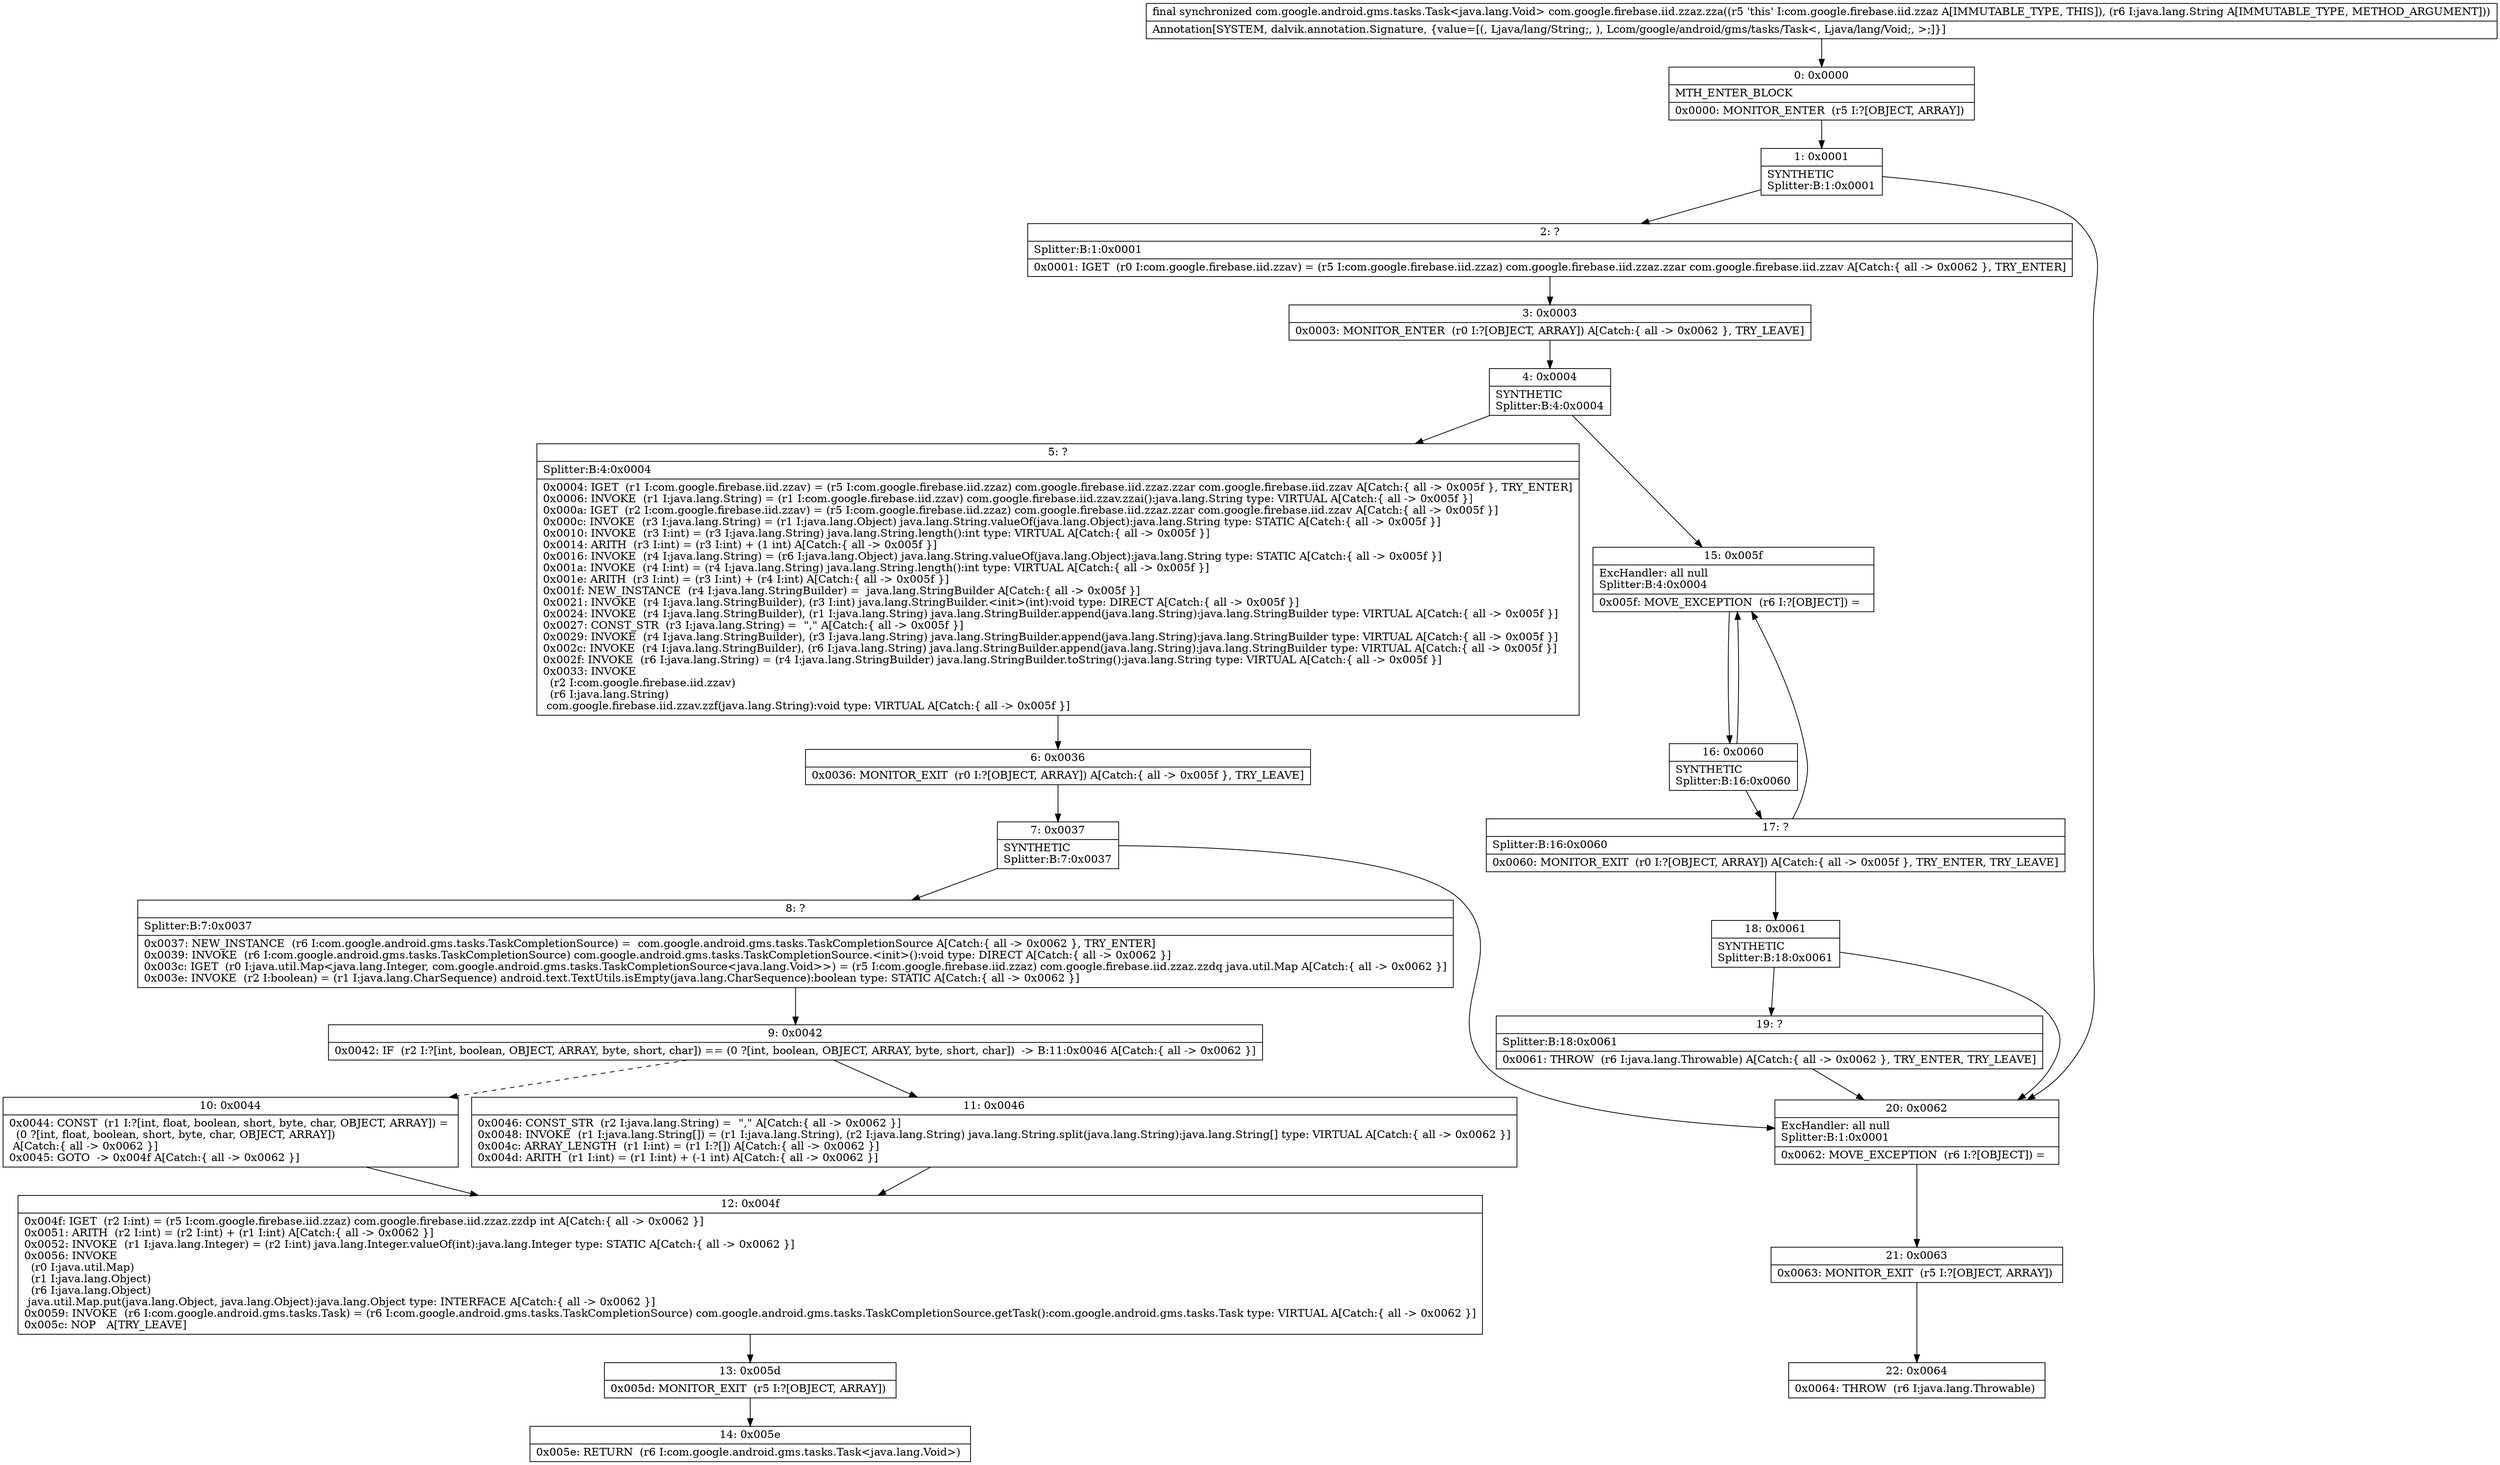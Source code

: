 digraph "CFG forcom.google.firebase.iid.zzaz.zza(Ljava\/lang\/String;)Lcom\/google\/android\/gms\/tasks\/Task;" {
Node_0 [shape=record,label="{0\:\ 0x0000|MTH_ENTER_BLOCK\l|0x0000: MONITOR_ENTER  (r5 I:?[OBJECT, ARRAY]) \l}"];
Node_1 [shape=record,label="{1\:\ 0x0001|SYNTHETIC\lSplitter:B:1:0x0001\l}"];
Node_2 [shape=record,label="{2\:\ ?|Splitter:B:1:0x0001\l|0x0001: IGET  (r0 I:com.google.firebase.iid.zzav) = (r5 I:com.google.firebase.iid.zzaz) com.google.firebase.iid.zzaz.zzar com.google.firebase.iid.zzav A[Catch:\{ all \-\> 0x0062 \}, TRY_ENTER]\l}"];
Node_3 [shape=record,label="{3\:\ 0x0003|0x0003: MONITOR_ENTER  (r0 I:?[OBJECT, ARRAY]) A[Catch:\{ all \-\> 0x0062 \}, TRY_LEAVE]\l}"];
Node_4 [shape=record,label="{4\:\ 0x0004|SYNTHETIC\lSplitter:B:4:0x0004\l}"];
Node_5 [shape=record,label="{5\:\ ?|Splitter:B:4:0x0004\l|0x0004: IGET  (r1 I:com.google.firebase.iid.zzav) = (r5 I:com.google.firebase.iid.zzaz) com.google.firebase.iid.zzaz.zzar com.google.firebase.iid.zzav A[Catch:\{ all \-\> 0x005f \}, TRY_ENTER]\l0x0006: INVOKE  (r1 I:java.lang.String) = (r1 I:com.google.firebase.iid.zzav) com.google.firebase.iid.zzav.zzai():java.lang.String type: VIRTUAL A[Catch:\{ all \-\> 0x005f \}]\l0x000a: IGET  (r2 I:com.google.firebase.iid.zzav) = (r5 I:com.google.firebase.iid.zzaz) com.google.firebase.iid.zzaz.zzar com.google.firebase.iid.zzav A[Catch:\{ all \-\> 0x005f \}]\l0x000c: INVOKE  (r3 I:java.lang.String) = (r1 I:java.lang.Object) java.lang.String.valueOf(java.lang.Object):java.lang.String type: STATIC A[Catch:\{ all \-\> 0x005f \}]\l0x0010: INVOKE  (r3 I:int) = (r3 I:java.lang.String) java.lang.String.length():int type: VIRTUAL A[Catch:\{ all \-\> 0x005f \}]\l0x0014: ARITH  (r3 I:int) = (r3 I:int) + (1 int) A[Catch:\{ all \-\> 0x005f \}]\l0x0016: INVOKE  (r4 I:java.lang.String) = (r6 I:java.lang.Object) java.lang.String.valueOf(java.lang.Object):java.lang.String type: STATIC A[Catch:\{ all \-\> 0x005f \}]\l0x001a: INVOKE  (r4 I:int) = (r4 I:java.lang.String) java.lang.String.length():int type: VIRTUAL A[Catch:\{ all \-\> 0x005f \}]\l0x001e: ARITH  (r3 I:int) = (r3 I:int) + (r4 I:int) A[Catch:\{ all \-\> 0x005f \}]\l0x001f: NEW_INSTANCE  (r4 I:java.lang.StringBuilder) =  java.lang.StringBuilder A[Catch:\{ all \-\> 0x005f \}]\l0x0021: INVOKE  (r4 I:java.lang.StringBuilder), (r3 I:int) java.lang.StringBuilder.\<init\>(int):void type: DIRECT A[Catch:\{ all \-\> 0x005f \}]\l0x0024: INVOKE  (r4 I:java.lang.StringBuilder), (r1 I:java.lang.String) java.lang.StringBuilder.append(java.lang.String):java.lang.StringBuilder type: VIRTUAL A[Catch:\{ all \-\> 0x005f \}]\l0x0027: CONST_STR  (r3 I:java.lang.String) =  \",\" A[Catch:\{ all \-\> 0x005f \}]\l0x0029: INVOKE  (r4 I:java.lang.StringBuilder), (r3 I:java.lang.String) java.lang.StringBuilder.append(java.lang.String):java.lang.StringBuilder type: VIRTUAL A[Catch:\{ all \-\> 0x005f \}]\l0x002c: INVOKE  (r4 I:java.lang.StringBuilder), (r6 I:java.lang.String) java.lang.StringBuilder.append(java.lang.String):java.lang.StringBuilder type: VIRTUAL A[Catch:\{ all \-\> 0x005f \}]\l0x002f: INVOKE  (r6 I:java.lang.String) = (r4 I:java.lang.StringBuilder) java.lang.StringBuilder.toString():java.lang.String type: VIRTUAL A[Catch:\{ all \-\> 0x005f \}]\l0x0033: INVOKE  \l  (r2 I:com.google.firebase.iid.zzav)\l  (r6 I:java.lang.String)\l com.google.firebase.iid.zzav.zzf(java.lang.String):void type: VIRTUAL A[Catch:\{ all \-\> 0x005f \}]\l}"];
Node_6 [shape=record,label="{6\:\ 0x0036|0x0036: MONITOR_EXIT  (r0 I:?[OBJECT, ARRAY]) A[Catch:\{ all \-\> 0x005f \}, TRY_LEAVE]\l}"];
Node_7 [shape=record,label="{7\:\ 0x0037|SYNTHETIC\lSplitter:B:7:0x0037\l}"];
Node_8 [shape=record,label="{8\:\ ?|Splitter:B:7:0x0037\l|0x0037: NEW_INSTANCE  (r6 I:com.google.android.gms.tasks.TaskCompletionSource) =  com.google.android.gms.tasks.TaskCompletionSource A[Catch:\{ all \-\> 0x0062 \}, TRY_ENTER]\l0x0039: INVOKE  (r6 I:com.google.android.gms.tasks.TaskCompletionSource) com.google.android.gms.tasks.TaskCompletionSource.\<init\>():void type: DIRECT A[Catch:\{ all \-\> 0x0062 \}]\l0x003c: IGET  (r0 I:java.util.Map\<java.lang.Integer, com.google.android.gms.tasks.TaskCompletionSource\<java.lang.Void\>\>) = (r5 I:com.google.firebase.iid.zzaz) com.google.firebase.iid.zzaz.zzdq java.util.Map A[Catch:\{ all \-\> 0x0062 \}]\l0x003e: INVOKE  (r2 I:boolean) = (r1 I:java.lang.CharSequence) android.text.TextUtils.isEmpty(java.lang.CharSequence):boolean type: STATIC A[Catch:\{ all \-\> 0x0062 \}]\l}"];
Node_9 [shape=record,label="{9\:\ 0x0042|0x0042: IF  (r2 I:?[int, boolean, OBJECT, ARRAY, byte, short, char]) == (0 ?[int, boolean, OBJECT, ARRAY, byte, short, char])  \-\> B:11:0x0046 A[Catch:\{ all \-\> 0x0062 \}]\l}"];
Node_10 [shape=record,label="{10\:\ 0x0044|0x0044: CONST  (r1 I:?[int, float, boolean, short, byte, char, OBJECT, ARRAY]) = \l  (0 ?[int, float, boolean, short, byte, char, OBJECT, ARRAY])\l A[Catch:\{ all \-\> 0x0062 \}]\l0x0045: GOTO  \-\> 0x004f A[Catch:\{ all \-\> 0x0062 \}]\l}"];
Node_11 [shape=record,label="{11\:\ 0x0046|0x0046: CONST_STR  (r2 I:java.lang.String) =  \",\" A[Catch:\{ all \-\> 0x0062 \}]\l0x0048: INVOKE  (r1 I:java.lang.String[]) = (r1 I:java.lang.String), (r2 I:java.lang.String) java.lang.String.split(java.lang.String):java.lang.String[] type: VIRTUAL A[Catch:\{ all \-\> 0x0062 \}]\l0x004c: ARRAY_LENGTH  (r1 I:int) = (r1 I:?[]) A[Catch:\{ all \-\> 0x0062 \}]\l0x004d: ARITH  (r1 I:int) = (r1 I:int) + (\-1 int) A[Catch:\{ all \-\> 0x0062 \}]\l}"];
Node_12 [shape=record,label="{12\:\ 0x004f|0x004f: IGET  (r2 I:int) = (r5 I:com.google.firebase.iid.zzaz) com.google.firebase.iid.zzaz.zzdp int A[Catch:\{ all \-\> 0x0062 \}]\l0x0051: ARITH  (r2 I:int) = (r2 I:int) + (r1 I:int) A[Catch:\{ all \-\> 0x0062 \}]\l0x0052: INVOKE  (r1 I:java.lang.Integer) = (r2 I:int) java.lang.Integer.valueOf(int):java.lang.Integer type: STATIC A[Catch:\{ all \-\> 0x0062 \}]\l0x0056: INVOKE  \l  (r0 I:java.util.Map)\l  (r1 I:java.lang.Object)\l  (r6 I:java.lang.Object)\l java.util.Map.put(java.lang.Object, java.lang.Object):java.lang.Object type: INTERFACE A[Catch:\{ all \-\> 0x0062 \}]\l0x0059: INVOKE  (r6 I:com.google.android.gms.tasks.Task) = (r6 I:com.google.android.gms.tasks.TaskCompletionSource) com.google.android.gms.tasks.TaskCompletionSource.getTask():com.google.android.gms.tasks.Task type: VIRTUAL A[Catch:\{ all \-\> 0x0062 \}]\l0x005c: NOP   A[TRY_LEAVE]\l}"];
Node_13 [shape=record,label="{13\:\ 0x005d|0x005d: MONITOR_EXIT  (r5 I:?[OBJECT, ARRAY]) \l}"];
Node_14 [shape=record,label="{14\:\ 0x005e|0x005e: RETURN  (r6 I:com.google.android.gms.tasks.Task\<java.lang.Void\>) \l}"];
Node_15 [shape=record,label="{15\:\ 0x005f|ExcHandler: all null\lSplitter:B:4:0x0004\l|0x005f: MOVE_EXCEPTION  (r6 I:?[OBJECT]) =  \l}"];
Node_16 [shape=record,label="{16\:\ 0x0060|SYNTHETIC\lSplitter:B:16:0x0060\l}"];
Node_17 [shape=record,label="{17\:\ ?|Splitter:B:16:0x0060\l|0x0060: MONITOR_EXIT  (r0 I:?[OBJECT, ARRAY]) A[Catch:\{ all \-\> 0x005f \}, TRY_ENTER, TRY_LEAVE]\l}"];
Node_18 [shape=record,label="{18\:\ 0x0061|SYNTHETIC\lSplitter:B:18:0x0061\l}"];
Node_19 [shape=record,label="{19\:\ ?|Splitter:B:18:0x0061\l|0x0061: THROW  (r6 I:java.lang.Throwable) A[Catch:\{ all \-\> 0x0062 \}, TRY_ENTER, TRY_LEAVE]\l}"];
Node_20 [shape=record,label="{20\:\ 0x0062|ExcHandler: all null\lSplitter:B:1:0x0001\l|0x0062: MOVE_EXCEPTION  (r6 I:?[OBJECT]) =  \l}"];
Node_21 [shape=record,label="{21\:\ 0x0063|0x0063: MONITOR_EXIT  (r5 I:?[OBJECT, ARRAY]) \l}"];
Node_22 [shape=record,label="{22\:\ 0x0064|0x0064: THROW  (r6 I:java.lang.Throwable) \l}"];
MethodNode[shape=record,label="{final synchronized com.google.android.gms.tasks.Task\<java.lang.Void\> com.google.firebase.iid.zzaz.zza((r5 'this' I:com.google.firebase.iid.zzaz A[IMMUTABLE_TYPE, THIS]), (r6 I:java.lang.String A[IMMUTABLE_TYPE, METHOD_ARGUMENT]))  | Annotation[SYSTEM, dalvik.annotation.Signature, \{value=[(, Ljava\/lang\/String;, ), Lcom\/google\/android\/gms\/tasks\/Task\<, Ljava\/lang\/Void;, \>;]\}]\l}"];
MethodNode -> Node_0;
Node_0 -> Node_1;
Node_1 -> Node_2;
Node_1 -> Node_20;
Node_2 -> Node_3;
Node_3 -> Node_4;
Node_4 -> Node_5;
Node_4 -> Node_15;
Node_5 -> Node_6;
Node_6 -> Node_7;
Node_7 -> Node_8;
Node_7 -> Node_20;
Node_8 -> Node_9;
Node_9 -> Node_10[style=dashed];
Node_9 -> Node_11;
Node_10 -> Node_12;
Node_11 -> Node_12;
Node_12 -> Node_13;
Node_13 -> Node_14;
Node_15 -> Node_16;
Node_16 -> Node_17;
Node_16 -> Node_15;
Node_17 -> Node_18;
Node_17 -> Node_15;
Node_18 -> Node_19;
Node_18 -> Node_20;
Node_19 -> Node_20;
Node_20 -> Node_21;
Node_21 -> Node_22;
}

